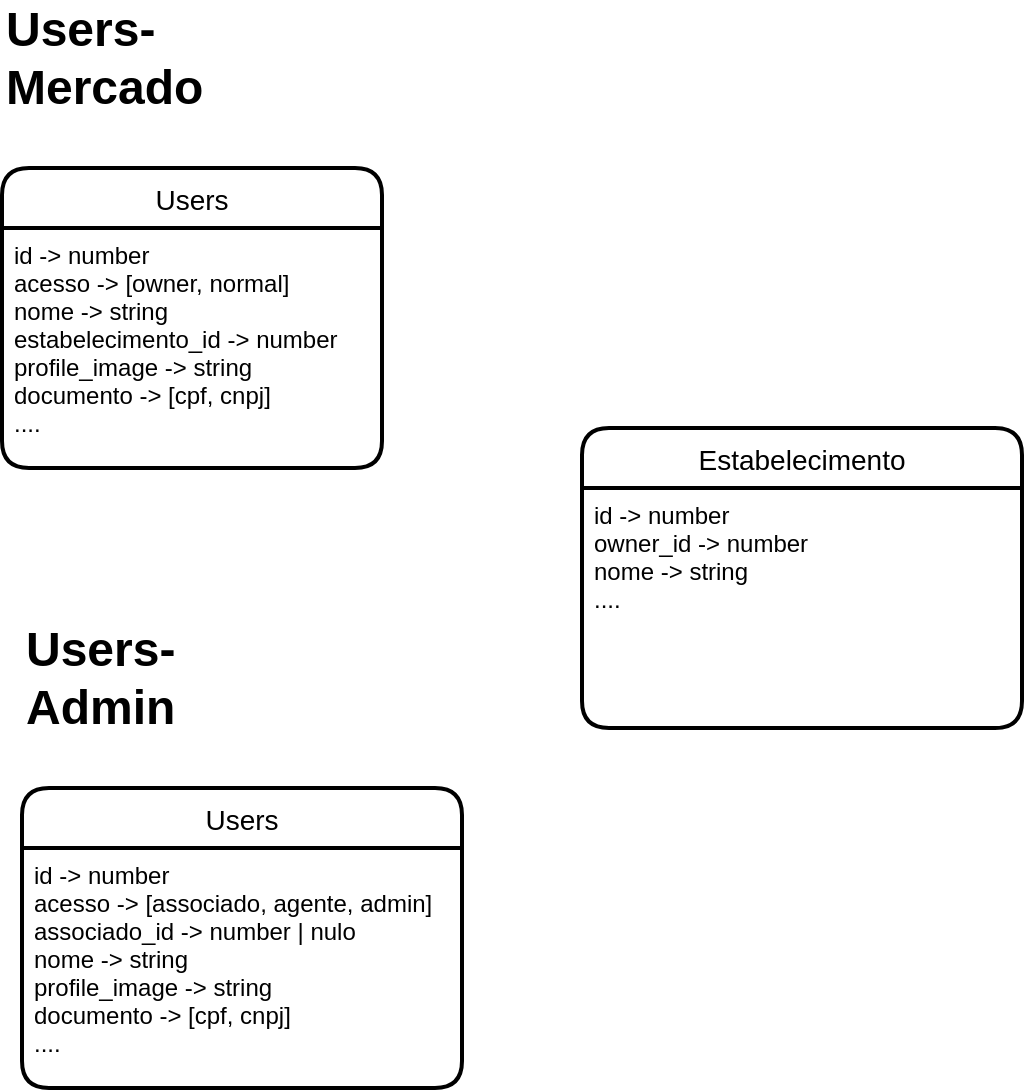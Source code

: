 <mxfile version="20.8.23" type="github">
  <diagram name="Page-1" id="efa7a0a1-bf9b-a30e-e6df-94a7791c09e9">
    <mxGraphModel dx="489" dy="536" grid="1" gridSize="10" guides="1" tooltips="1" connect="1" arrows="1" fold="1" page="1" pageScale="1" pageWidth="826" pageHeight="1169" background="none" math="0" shadow="0">
      <root>
        <mxCell id="0" />
        <mxCell id="1" parent="0" />
        <mxCell id="oUz0iYqYt7ZArJXqbQJP-115" value="Users-Mercado" style="text;html=1;strokeColor=none;fillColor=none;align=left;verticalAlign=middle;whiteSpace=wrap;rounded=0;fontSize=24;fontStyle=1" vertex="1" parent="1">
          <mxGeometry x="50" y="50" width="150" height="30" as="geometry" />
        </mxCell>
        <mxCell id="oUz0iYqYt7ZArJXqbQJP-116" value="Users" style="swimlane;childLayout=stackLayout;horizontal=1;startSize=30;horizontalStack=0;rounded=1;fontSize=14;fontStyle=0;strokeWidth=2;resizeParent=0;resizeLast=1;shadow=0;dashed=0;align=center;" vertex="1" parent="1">
          <mxGeometry x="50" y="120" width="190" height="150" as="geometry" />
        </mxCell>
        <mxCell id="oUz0iYqYt7ZArJXqbQJP-117" value="id -&gt; number&#xa;acesso -&gt; [owner, normal]&#xa;nome -&gt; string&#xa;estabelecimento_id -&gt; number&#xa;profile_image -&gt; string&#xa;documento -&gt; [cpf, cnpj]&#xa;...." style="align=left;strokeColor=none;fillColor=none;spacingLeft=4;fontSize=12;verticalAlign=top;resizable=0;rotatable=0;part=1;" vertex="1" parent="oUz0iYqYt7ZArJXqbQJP-116">
          <mxGeometry y="30" width="190" height="120" as="geometry" />
        </mxCell>
        <mxCell id="oUz0iYqYt7ZArJXqbQJP-118" value="Users-Admin" style="text;html=1;strokeColor=none;fillColor=none;align=left;verticalAlign=middle;whiteSpace=wrap;rounded=0;fontSize=24;fontStyle=1" vertex="1" parent="1">
          <mxGeometry x="60" y="360" width="150" height="30" as="geometry" />
        </mxCell>
        <mxCell id="oUz0iYqYt7ZArJXqbQJP-119" value="Users" style="swimlane;childLayout=stackLayout;horizontal=1;startSize=30;horizontalStack=0;rounded=1;fontSize=14;fontStyle=0;strokeWidth=2;resizeParent=0;resizeLast=1;shadow=0;dashed=0;align=center;" vertex="1" parent="1">
          <mxGeometry x="60" y="430" width="220" height="150" as="geometry" />
        </mxCell>
        <mxCell id="oUz0iYqYt7ZArJXqbQJP-120" value="id -&gt; number&#xa;acesso -&gt; [associado, agente, admin]&#xa;associado_id -&gt; number | nulo&#xa;nome -&gt; string&#xa;profile_image -&gt; string&#xa;documento -&gt; [cpf, cnpj]&#xa;...." style="align=left;strokeColor=none;fillColor=none;spacingLeft=4;fontSize=12;verticalAlign=top;resizable=0;rotatable=0;part=1;" vertex="1" parent="oUz0iYqYt7ZArJXqbQJP-119">
          <mxGeometry y="30" width="220" height="120" as="geometry" />
        </mxCell>
        <mxCell id="oUz0iYqYt7ZArJXqbQJP-121" value="Estabelecimento" style="swimlane;childLayout=stackLayout;horizontal=1;startSize=30;horizontalStack=0;rounded=1;fontSize=14;fontStyle=0;strokeWidth=2;resizeParent=0;resizeLast=1;shadow=0;dashed=0;align=center;" vertex="1" parent="1">
          <mxGeometry x="340" y="250" width="220" height="150" as="geometry" />
        </mxCell>
        <mxCell id="oUz0iYqYt7ZArJXqbQJP-122" value="id -&gt; number&#xa;owner_id -&gt; number&#xa;nome -&gt; string&#xa;...." style="align=left;strokeColor=none;fillColor=none;spacingLeft=4;fontSize=12;verticalAlign=top;resizable=0;rotatable=0;part=1;" vertex="1" parent="oUz0iYqYt7ZArJXqbQJP-121">
          <mxGeometry y="30" width="220" height="120" as="geometry" />
        </mxCell>
      </root>
    </mxGraphModel>
  </diagram>
</mxfile>
